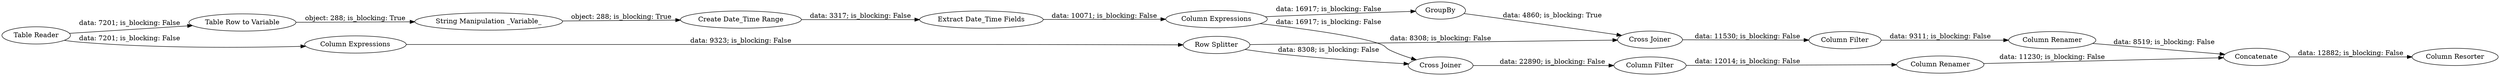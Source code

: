 digraph {
	"-8596975653903729426_1" [label="Table Reader"]
	"-8596975653903729426_16" [label="Column Filter"]
	"-8596975653903729426_18" [label="Column Filter"]
	"-8596975653903729426_12" [label=Concatenate]
	"-8596975653903729426_2" [label="Table Row to Variable"]
	"-8596975653903729426_19" [label="Column Resorter"]
	"-8596975653903729426_11" [label="Cross Joiner"]
	"-8596975653903729426_10" [label="Cross Joiner"]
	"-8596975653903729426_3" [label="Create Date_Time Range"]
	"-8596975653903729426_9" [label="Column Expressions"]
	"-8596975653903729426_5" [label="String Manipulation _Variable_"]
	"-8596975653903729426_7" [label="Column Expressions"]
	"-8596975653903729426_8" [label="Row Splitter"]
	"-8596975653903729426_14" [label=GroupBy]
	"-8596975653903729426_6" [label="Extract Date_Time Fields"]
	"-8596975653903729426_17" [label="Column Renamer"]
	"-8596975653903729426_15" [label="Column Renamer"]
	"-8596975653903729426_8" -> "-8596975653903729426_10" [label="data: 8308; is_blocking: False"]
	"-8596975653903729426_9" -> "-8596975653903729426_8" [label="data: 9323; is_blocking: False"]
	"-8596975653903729426_15" -> "-8596975653903729426_12" [label="data: 11230; is_blocking: False"]
	"-8596975653903729426_6" -> "-8596975653903729426_7" [label="data: 10071; is_blocking: False"]
	"-8596975653903729426_7" -> "-8596975653903729426_14" [label="data: 16917; is_blocking: False"]
	"-8596975653903729426_16" -> "-8596975653903729426_15" [label="data: 12014; is_blocking: False"]
	"-8596975653903729426_18" -> "-8596975653903729426_17" [label="data: 9311; is_blocking: False"]
	"-8596975653903729426_10" -> "-8596975653903729426_16" [label="data: 22890; is_blocking: False"]
	"-8596975653903729426_2" -> "-8596975653903729426_5" [label="object: 288; is_blocking: True"]
	"-8596975653903729426_7" -> "-8596975653903729426_10" [label="data: 16917; is_blocking: False"]
	"-8596975653903729426_1" -> "-8596975653903729426_2" [label="data: 7201; is_blocking: False"]
	"-8596975653903729426_1" -> "-8596975653903729426_9" [label="data: 7201; is_blocking: False"]
	"-8596975653903729426_5" -> "-8596975653903729426_3" [label="object: 288; is_blocking: True"]
	"-8596975653903729426_12" -> "-8596975653903729426_19" [label="data: 12882; is_blocking: False"]
	"-8596975653903729426_8" -> "-8596975653903729426_11" [label="data: 8308; is_blocking: False"]
	"-8596975653903729426_17" -> "-8596975653903729426_12" [label="data: 8519; is_blocking: False"]
	"-8596975653903729426_11" -> "-8596975653903729426_18" [label="data: 11530; is_blocking: False"]
	"-8596975653903729426_14" -> "-8596975653903729426_11" [label="data: 4860; is_blocking: True"]
	"-8596975653903729426_3" -> "-8596975653903729426_6" [label="data: 3317; is_blocking: False"]
	rankdir=LR
}
